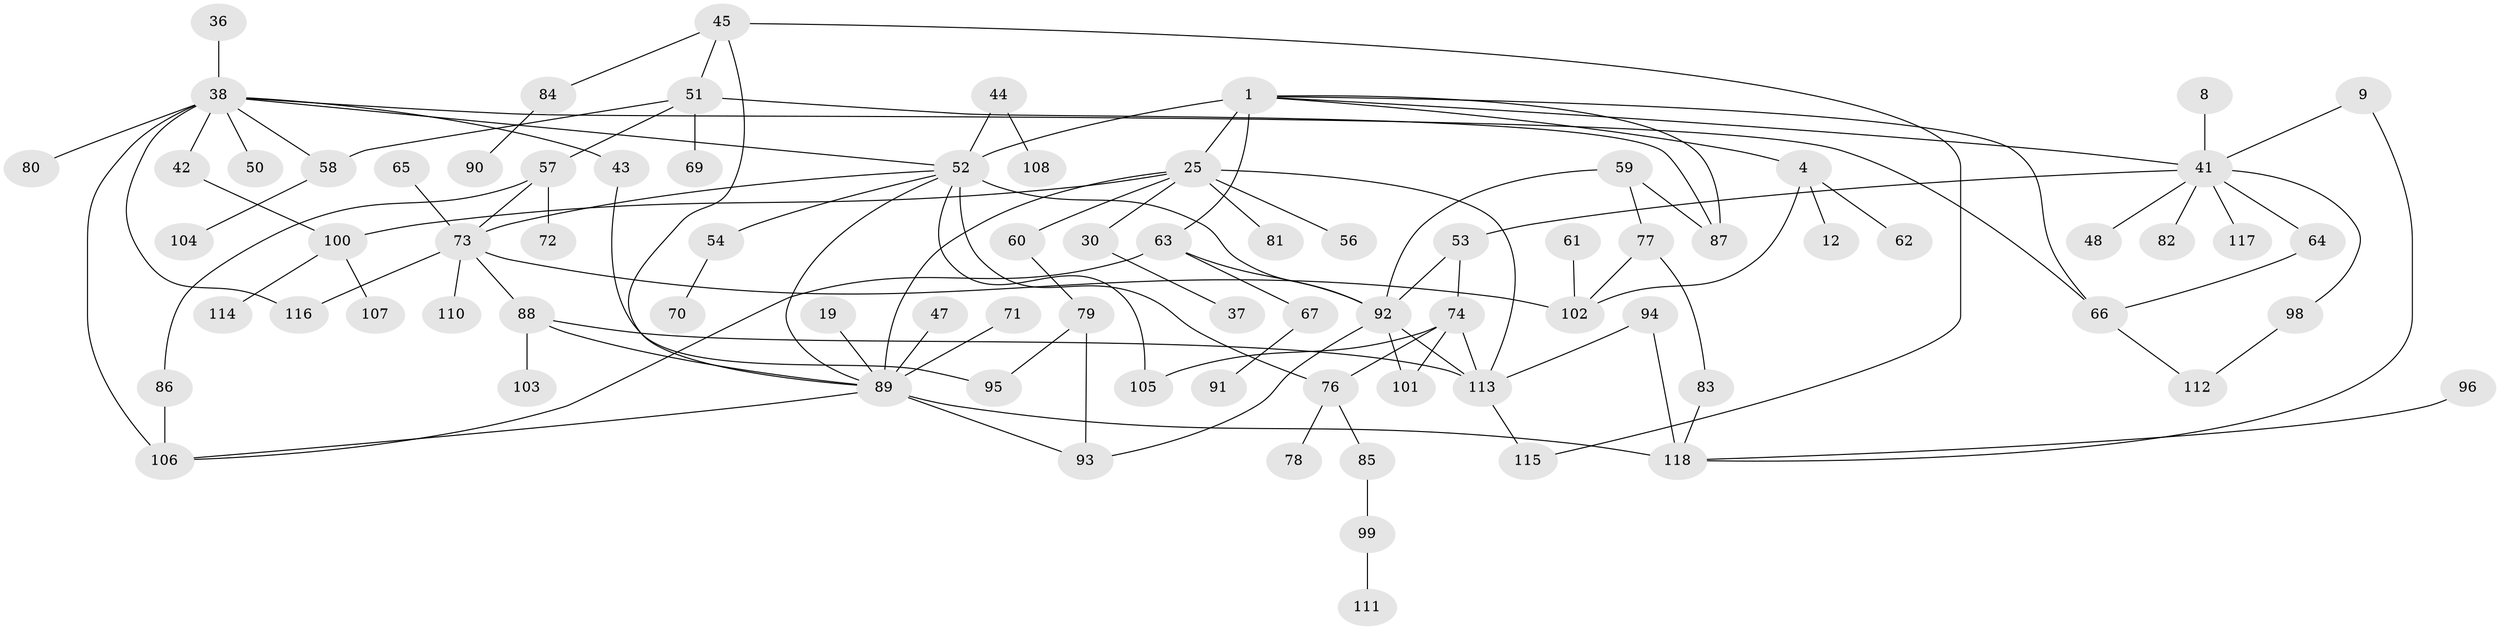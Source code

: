 // original degree distribution, {9: 0.00847457627118644, 6: 0.059322033898305086, 2: 0.2966101694915254, 4: 0.11864406779661017, 5: 0.059322033898305086, 1: 0.2711864406779661, 3: 0.17796610169491525, 7: 0.00847457627118644}
// Generated by graph-tools (version 1.1) at 2025/44/03/04/25 21:44:26]
// undirected, 82 vertices, 112 edges
graph export_dot {
graph [start="1"]
  node [color=gray90,style=filled];
  1;
  4;
  8;
  9;
  12;
  19;
  25 [super="+23"];
  30;
  36;
  37;
  38 [super="+24+27+32"];
  41 [super="+33"];
  42;
  43;
  44;
  45;
  47;
  48;
  50;
  51;
  52 [super="+5+20"];
  53 [super="+21"];
  54;
  56;
  57;
  58;
  59 [super="+17"];
  60;
  61;
  62;
  63 [super="+15+3+46"];
  64;
  65;
  66;
  67;
  69;
  70;
  71;
  72;
  73 [super="+22+55"];
  74;
  76;
  77;
  78;
  79;
  80;
  81;
  82;
  83;
  84;
  85;
  86;
  87 [super="+11"];
  88 [super="+26"];
  89 [super="+18+39"];
  90;
  91;
  92 [super="+29+13"];
  93;
  94;
  95;
  96;
  98;
  99;
  100 [super="+28"];
  101;
  102 [super="+49"];
  103;
  104;
  105;
  106 [super="+31"];
  107;
  108;
  110 [super="+109"];
  111;
  112;
  113 [super="+68+34+75"];
  114;
  115;
  116;
  117;
  118 [super="+97"];
  1 -- 4;
  1 -- 25 [weight=2];
  1 -- 66;
  1 -- 52 [weight=2];
  1 -- 87;
  1 -- 63;
  1 -- 41;
  4 -- 12;
  4 -- 62;
  4 -- 102;
  8 -- 41;
  9 -- 41;
  9 -- 118;
  19 -- 89;
  25 -- 60;
  25 -- 81;
  25 -- 56;
  25 -- 30;
  25 -- 113;
  25 -- 100;
  25 -- 89;
  30 -- 37;
  36 -- 38;
  38 -- 43;
  38 -- 116;
  38 -- 52;
  38 -- 58;
  38 -- 80;
  38 -- 50;
  38 -- 42;
  38 -- 66;
  38 -- 106 [weight=2];
  41 -- 64;
  41 -- 82;
  41 -- 98;
  41 -- 48;
  41 -- 53;
  41 -- 117;
  42 -- 100;
  43 -- 95;
  44 -- 108;
  44 -- 52;
  45 -- 84;
  45 -- 115;
  45 -- 51;
  45 -- 89;
  47 -- 89;
  51 -- 57;
  51 -- 69;
  51 -- 58;
  51 -- 87;
  52 -- 54;
  52 -- 92 [weight=3];
  52 -- 76;
  52 -- 105;
  52 -- 73;
  52 -- 89;
  53 -- 74;
  53 -- 92;
  54 -- 70;
  57 -- 72;
  57 -- 86;
  57 -- 73;
  58 -- 104;
  59 -- 87;
  59 -- 77;
  59 -- 92;
  60 -- 79;
  61 -- 102;
  63 -- 67;
  63 -- 92;
  63 -- 106;
  64 -- 66;
  65 -- 73;
  66 -- 112;
  67 -- 91;
  71 -- 89;
  73 -- 88;
  73 -- 116;
  73 -- 110 [weight=2];
  73 -- 102;
  74 -- 105;
  74 -- 76;
  74 -- 101;
  74 -- 113;
  76 -- 78;
  76 -- 85;
  77 -- 83;
  77 -- 102;
  79 -- 95;
  79 -- 93;
  83 -- 118;
  84 -- 90;
  85 -- 99;
  86 -- 106;
  88 -- 113 [weight=2];
  88 -- 103;
  88 -- 89;
  89 -- 93;
  89 -- 118 [weight=2];
  89 -- 106;
  92 -- 101;
  92 -- 113 [weight=2];
  92 -- 93;
  94 -- 118;
  94 -- 113;
  96 -- 118;
  98 -- 112;
  99 -- 111;
  100 -- 114;
  100 -- 107;
  113 -- 115;
}
